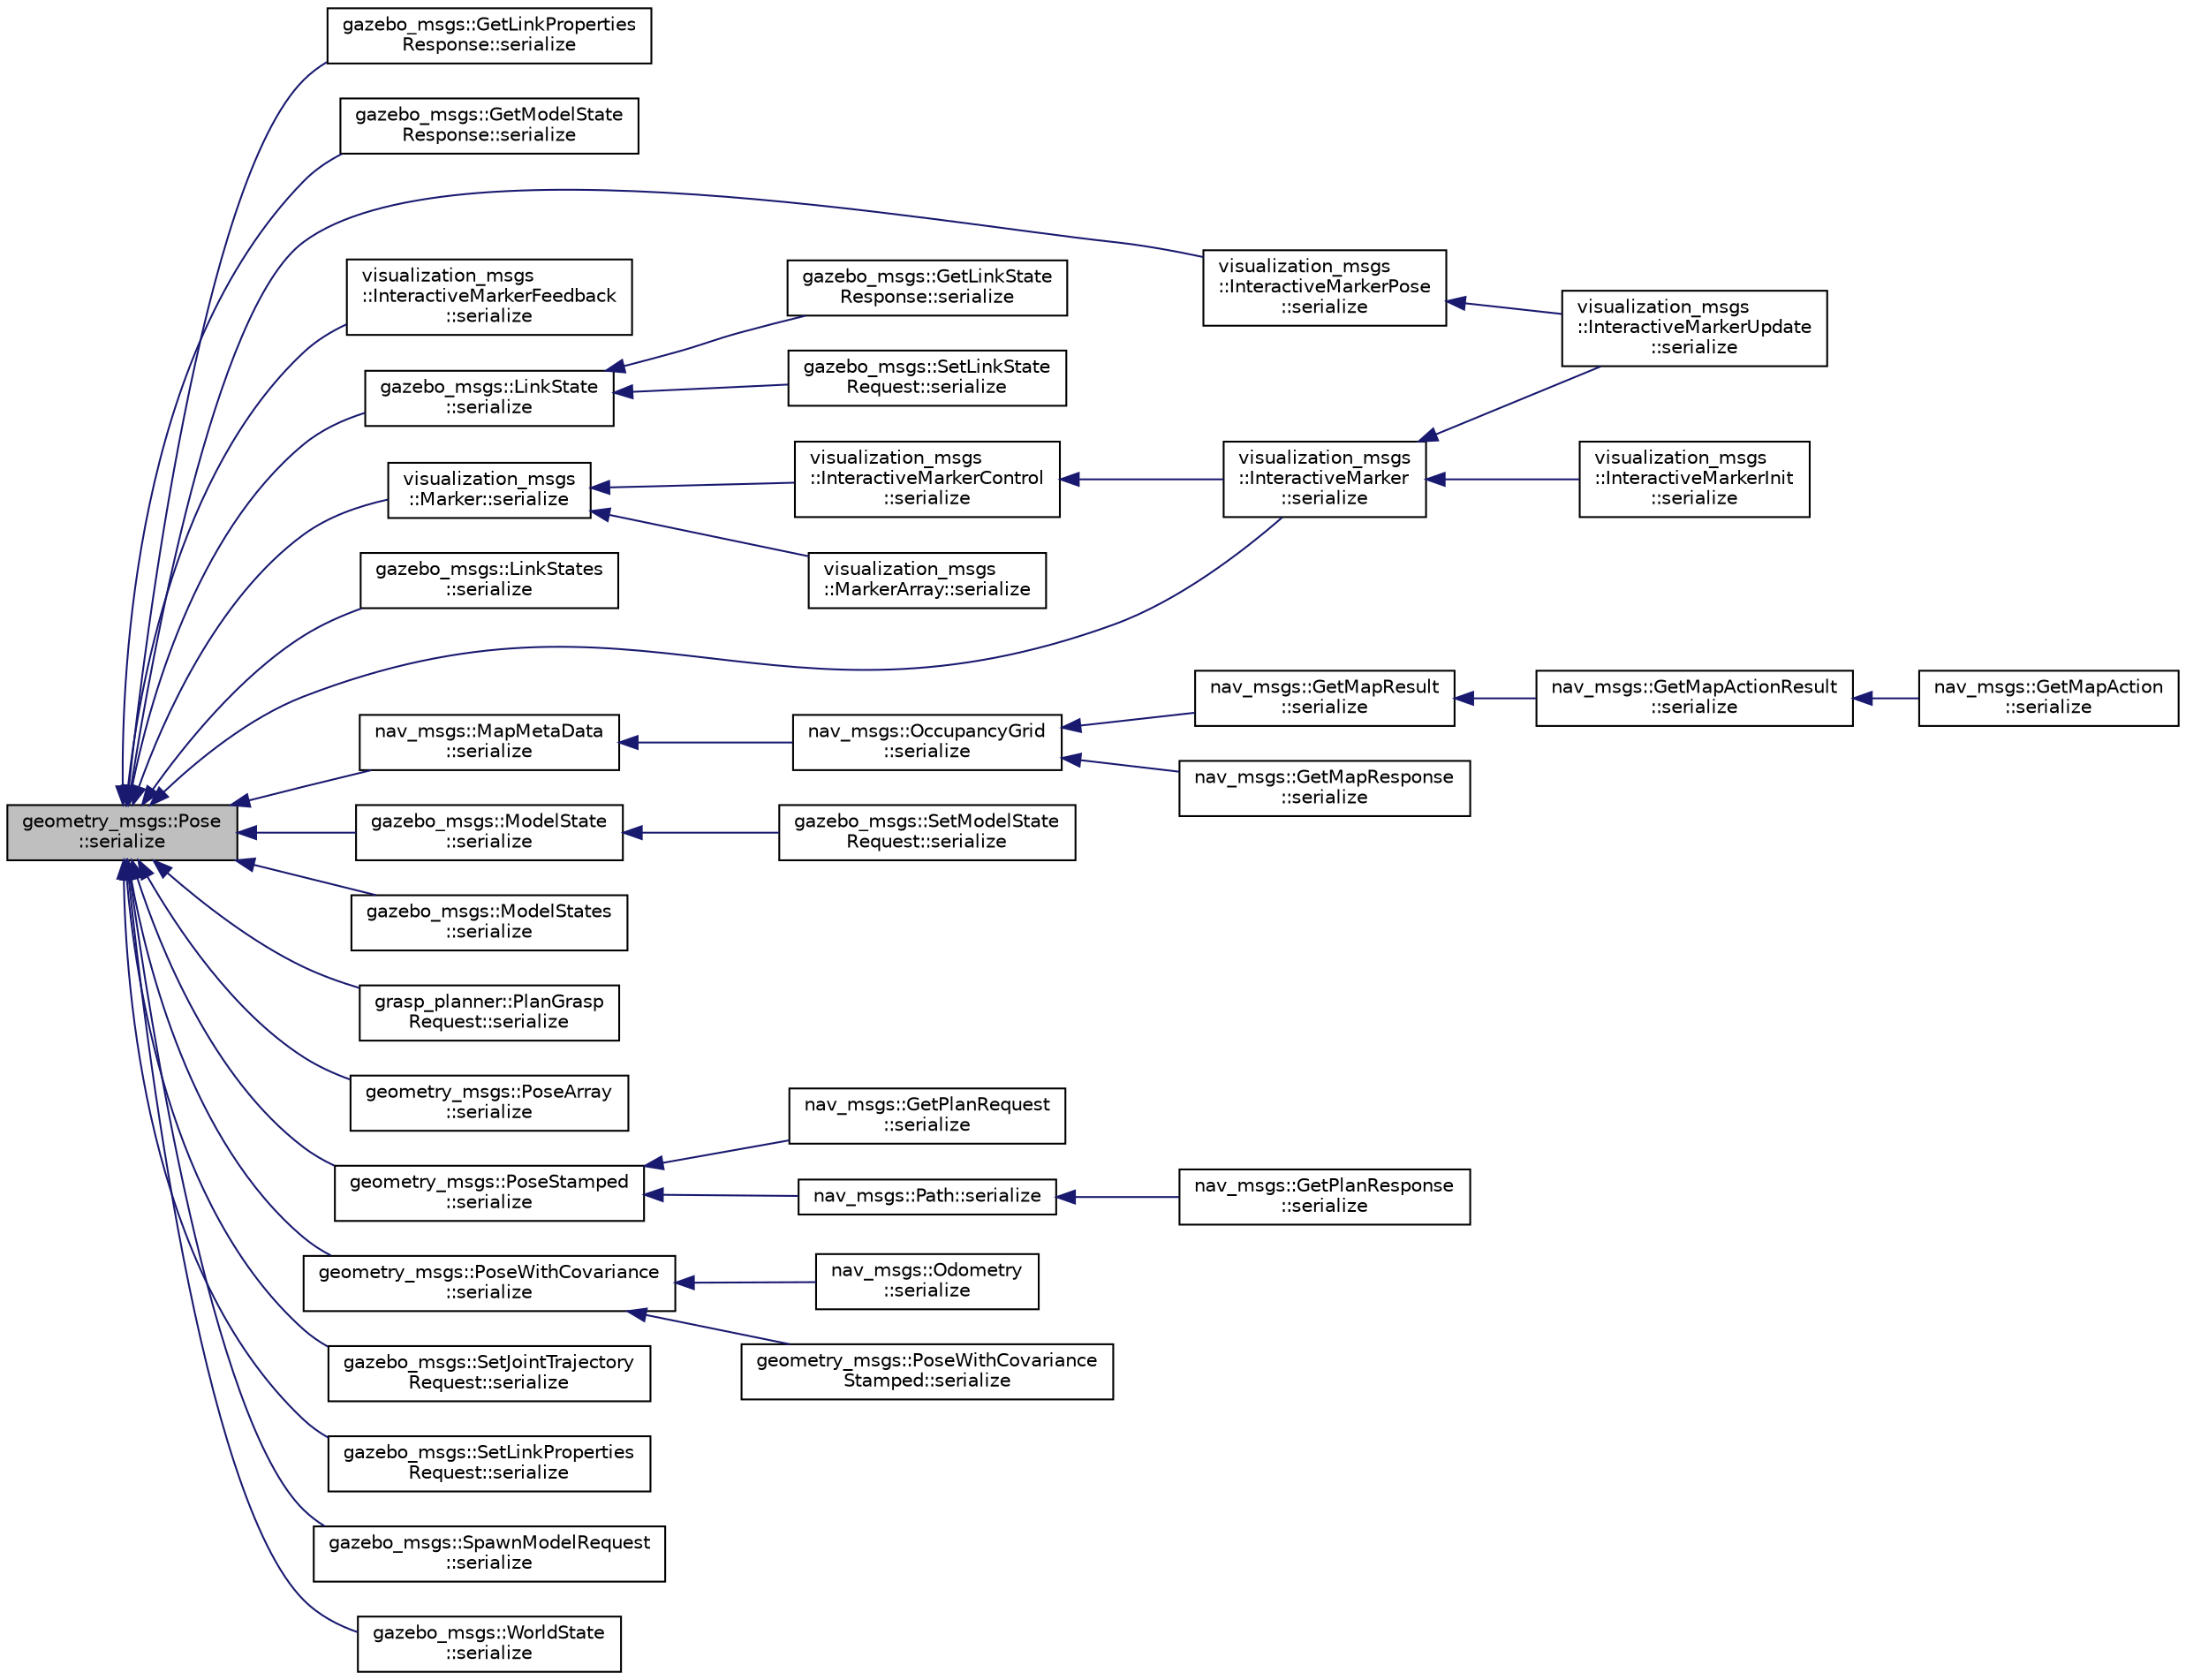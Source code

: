 digraph "geometry_msgs::Pose::serialize"
{
  edge [fontname="Helvetica",fontsize="10",labelfontname="Helvetica",labelfontsize="10"];
  node [fontname="Helvetica",fontsize="10",shape=record];
  rankdir="LR";
  Node1 [label="geometry_msgs::Pose\l::serialize",height=0.2,width=0.4,color="black", fillcolor="grey75", style="filled" fontcolor="black"];
  Node1 -> Node2 [dir="back",color="midnightblue",fontsize="10",style="solid",fontname="Helvetica"];
  Node2 [label="gazebo_msgs::GetLinkProperties\lResponse::serialize",height=0.2,width=0.4,color="black", fillcolor="white", style="filled",URL="$classgazebo__msgs_1_1_get_link_properties_response.html#adc6fa5ad9be85ce26d294bd7d2f5bef1"];
  Node1 -> Node3 [dir="back",color="midnightblue",fontsize="10",style="solid",fontname="Helvetica"];
  Node3 [label="gazebo_msgs::GetModelState\lResponse::serialize",height=0.2,width=0.4,color="black", fillcolor="white", style="filled",URL="$classgazebo__msgs_1_1_get_model_state_response.html#adecda3e43fd03a9cf2ed6e53a4e4823f"];
  Node1 -> Node4 [dir="back",color="midnightblue",fontsize="10",style="solid",fontname="Helvetica"];
  Node4 [label="visualization_msgs\l::InteractiveMarker\l::serialize",height=0.2,width=0.4,color="black", fillcolor="white", style="filled",URL="$classvisualization__msgs_1_1_interactive_marker.html#a4a9c12c8b833b36acb06f7fc8966ea07"];
  Node4 -> Node5 [dir="back",color="midnightblue",fontsize="10",style="solid",fontname="Helvetica"];
  Node5 [label="visualization_msgs\l::InteractiveMarkerInit\l::serialize",height=0.2,width=0.4,color="black", fillcolor="white", style="filled",URL="$classvisualization__msgs_1_1_interactive_marker_init.html#a10f8a90ceead7129fed8b030561f6d62"];
  Node4 -> Node6 [dir="back",color="midnightblue",fontsize="10",style="solid",fontname="Helvetica"];
  Node6 [label="visualization_msgs\l::InteractiveMarkerUpdate\l::serialize",height=0.2,width=0.4,color="black", fillcolor="white", style="filled",URL="$classvisualization__msgs_1_1_interactive_marker_update.html#a66eb6edf924a5c22a67d43a892e0a874"];
  Node1 -> Node7 [dir="back",color="midnightblue",fontsize="10",style="solid",fontname="Helvetica"];
  Node7 [label="visualization_msgs\l::InteractiveMarkerFeedback\l::serialize",height=0.2,width=0.4,color="black", fillcolor="white", style="filled",URL="$classvisualization__msgs_1_1_interactive_marker_feedback.html#a8d1c5400b9e954edf3dc2c3acd18445f"];
  Node1 -> Node8 [dir="back",color="midnightblue",fontsize="10",style="solid",fontname="Helvetica"];
  Node8 [label="visualization_msgs\l::InteractiveMarkerPose\l::serialize",height=0.2,width=0.4,color="black", fillcolor="white", style="filled",URL="$classvisualization__msgs_1_1_interactive_marker_pose.html#a45218981e46a950c62730a8c74e13850"];
  Node8 -> Node6 [dir="back",color="midnightblue",fontsize="10",style="solid",fontname="Helvetica"];
  Node1 -> Node9 [dir="back",color="midnightblue",fontsize="10",style="solid",fontname="Helvetica"];
  Node9 [label="gazebo_msgs::LinkState\l::serialize",height=0.2,width=0.4,color="black", fillcolor="white", style="filled",URL="$classgazebo__msgs_1_1_link_state.html#a4b49828457d29c7b4dfcb0cb934087a1"];
  Node9 -> Node10 [dir="back",color="midnightblue",fontsize="10",style="solid",fontname="Helvetica"];
  Node10 [label="gazebo_msgs::GetLinkState\lResponse::serialize",height=0.2,width=0.4,color="black", fillcolor="white", style="filled",URL="$classgazebo__msgs_1_1_get_link_state_response.html#ad171e68bf9b115bd8cc8a6f8563b272b"];
  Node9 -> Node11 [dir="back",color="midnightblue",fontsize="10",style="solid",fontname="Helvetica"];
  Node11 [label="gazebo_msgs::SetLinkState\lRequest::serialize",height=0.2,width=0.4,color="black", fillcolor="white", style="filled",URL="$classgazebo__msgs_1_1_set_link_state_request.html#a661df78bb0080bd8b17fe5f206f522fe"];
  Node1 -> Node12 [dir="back",color="midnightblue",fontsize="10",style="solid",fontname="Helvetica"];
  Node12 [label="gazebo_msgs::LinkStates\l::serialize",height=0.2,width=0.4,color="black", fillcolor="white", style="filled",URL="$classgazebo__msgs_1_1_link_states.html#a90b009133b549e9ce9cf79df20976eed"];
  Node1 -> Node13 [dir="back",color="midnightblue",fontsize="10",style="solid",fontname="Helvetica"];
  Node13 [label="nav_msgs::MapMetaData\l::serialize",height=0.2,width=0.4,color="black", fillcolor="white", style="filled",URL="$classnav__msgs_1_1_map_meta_data.html#afc61f1b02486586b588bd9e20f3d20d4"];
  Node13 -> Node14 [dir="back",color="midnightblue",fontsize="10",style="solid",fontname="Helvetica"];
  Node14 [label="nav_msgs::OccupancyGrid\l::serialize",height=0.2,width=0.4,color="black", fillcolor="white", style="filled",URL="$classnav__msgs_1_1_occupancy_grid.html#a04e853f4172d006b3bacd4f37ad44ea3"];
  Node14 -> Node15 [dir="back",color="midnightblue",fontsize="10",style="solid",fontname="Helvetica"];
  Node15 [label="nav_msgs::GetMapResponse\l::serialize",height=0.2,width=0.4,color="black", fillcolor="white", style="filled",URL="$classnav__msgs_1_1_get_map_response.html#a8af5fd3aff6968ca0a7b36844dc6b780"];
  Node14 -> Node16 [dir="back",color="midnightblue",fontsize="10",style="solid",fontname="Helvetica"];
  Node16 [label="nav_msgs::GetMapResult\l::serialize",height=0.2,width=0.4,color="black", fillcolor="white", style="filled",URL="$classnav__msgs_1_1_get_map_result.html#a45d5671c163ec58cd0e73f42bdaff64b"];
  Node16 -> Node17 [dir="back",color="midnightblue",fontsize="10",style="solid",fontname="Helvetica"];
  Node17 [label="nav_msgs::GetMapActionResult\l::serialize",height=0.2,width=0.4,color="black", fillcolor="white", style="filled",URL="$classnav__msgs_1_1_get_map_action_result.html#a894488d06f9e21a9d97d9dba6f5e55e3"];
  Node17 -> Node18 [dir="back",color="midnightblue",fontsize="10",style="solid",fontname="Helvetica"];
  Node18 [label="nav_msgs::GetMapAction\l::serialize",height=0.2,width=0.4,color="black", fillcolor="white", style="filled",URL="$classnav__msgs_1_1_get_map_action.html#a7498cde713776b8fdcc54fbece0d2a3b"];
  Node1 -> Node19 [dir="back",color="midnightblue",fontsize="10",style="solid",fontname="Helvetica"];
  Node19 [label="visualization_msgs\l::Marker::serialize",height=0.2,width=0.4,color="black", fillcolor="white", style="filled",URL="$classvisualization__msgs_1_1_marker.html#a45a6ab6cb7a163b240bdff8ff937a13f"];
  Node19 -> Node20 [dir="back",color="midnightblue",fontsize="10",style="solid",fontname="Helvetica"];
  Node20 [label="visualization_msgs\l::InteractiveMarkerControl\l::serialize",height=0.2,width=0.4,color="black", fillcolor="white", style="filled",URL="$classvisualization__msgs_1_1_interactive_marker_control.html#ae0551e8cc332a7f0a999966c4154e1e1"];
  Node20 -> Node4 [dir="back",color="midnightblue",fontsize="10",style="solid",fontname="Helvetica"];
  Node19 -> Node21 [dir="back",color="midnightblue",fontsize="10",style="solid",fontname="Helvetica"];
  Node21 [label="visualization_msgs\l::MarkerArray::serialize",height=0.2,width=0.4,color="black", fillcolor="white", style="filled",URL="$classvisualization__msgs_1_1_marker_array.html#ae384695396a9747058da4a1913d05b27"];
  Node1 -> Node22 [dir="back",color="midnightblue",fontsize="10",style="solid",fontname="Helvetica"];
  Node22 [label="gazebo_msgs::ModelState\l::serialize",height=0.2,width=0.4,color="black", fillcolor="white", style="filled",URL="$classgazebo__msgs_1_1_model_state.html#a829e391d8bafff5ac5d352dee85d8583"];
  Node22 -> Node23 [dir="back",color="midnightblue",fontsize="10",style="solid",fontname="Helvetica"];
  Node23 [label="gazebo_msgs::SetModelState\lRequest::serialize",height=0.2,width=0.4,color="black", fillcolor="white", style="filled",URL="$classgazebo__msgs_1_1_set_model_state_request.html#af3531f1e517d58293e2384fe6f919dde"];
  Node1 -> Node24 [dir="back",color="midnightblue",fontsize="10",style="solid",fontname="Helvetica"];
  Node24 [label="gazebo_msgs::ModelStates\l::serialize",height=0.2,width=0.4,color="black", fillcolor="white", style="filled",URL="$classgazebo__msgs_1_1_model_states.html#ad95008cc25081cd1475156fceae14ec1"];
  Node1 -> Node25 [dir="back",color="midnightblue",fontsize="10",style="solid",fontname="Helvetica"];
  Node25 [label="grasp_planner::PlanGrasp\lRequest::serialize",height=0.2,width=0.4,color="black", fillcolor="white", style="filled",URL="$classgrasp__planner_1_1_plan_grasp_request.html#a67667d0f7b03a606122dc4c678242163"];
  Node1 -> Node26 [dir="back",color="midnightblue",fontsize="10",style="solid",fontname="Helvetica"];
  Node26 [label="geometry_msgs::PoseArray\l::serialize",height=0.2,width=0.4,color="black", fillcolor="white", style="filled",URL="$classgeometry__msgs_1_1_pose_array.html#a61475f067f5e27dbc9cdb896c6ef56f2"];
  Node1 -> Node27 [dir="back",color="midnightblue",fontsize="10",style="solid",fontname="Helvetica"];
  Node27 [label="geometry_msgs::PoseStamped\l::serialize",height=0.2,width=0.4,color="black", fillcolor="white", style="filled",URL="$classgeometry__msgs_1_1_pose_stamped.html#a0af52a8bdd852a18d6c39b104ab1f2d8"];
  Node27 -> Node28 [dir="back",color="midnightblue",fontsize="10",style="solid",fontname="Helvetica"];
  Node28 [label="nav_msgs::GetPlanRequest\l::serialize",height=0.2,width=0.4,color="black", fillcolor="white", style="filled",URL="$classnav__msgs_1_1_get_plan_request.html#a49c31a4d0e46fd9d58ab4650c0e3c869"];
  Node27 -> Node29 [dir="back",color="midnightblue",fontsize="10",style="solid",fontname="Helvetica"];
  Node29 [label="nav_msgs::Path::serialize",height=0.2,width=0.4,color="black", fillcolor="white", style="filled",URL="$classnav__msgs_1_1_path.html#a188ce73815c9f2458aa1c4a598babb08"];
  Node29 -> Node30 [dir="back",color="midnightblue",fontsize="10",style="solid",fontname="Helvetica"];
  Node30 [label="nav_msgs::GetPlanResponse\l::serialize",height=0.2,width=0.4,color="black", fillcolor="white", style="filled",URL="$classnav__msgs_1_1_get_plan_response.html#af0b8af8911f7f6b68318cf7f6f600ccc"];
  Node1 -> Node31 [dir="back",color="midnightblue",fontsize="10",style="solid",fontname="Helvetica"];
  Node31 [label="geometry_msgs::PoseWithCovariance\l::serialize",height=0.2,width=0.4,color="black", fillcolor="white", style="filled",URL="$classgeometry__msgs_1_1_pose_with_covariance.html#a1c26ee24661f201474f43096a8eca25b"];
  Node31 -> Node32 [dir="back",color="midnightblue",fontsize="10",style="solid",fontname="Helvetica"];
  Node32 [label="nav_msgs::Odometry\l::serialize",height=0.2,width=0.4,color="black", fillcolor="white", style="filled",URL="$classnav__msgs_1_1_odometry.html#a4ce6cfcb047b727c731ecfb244b8df81"];
  Node31 -> Node33 [dir="back",color="midnightblue",fontsize="10",style="solid",fontname="Helvetica"];
  Node33 [label="geometry_msgs::PoseWithCovariance\lStamped::serialize",height=0.2,width=0.4,color="black", fillcolor="white", style="filled",URL="$classgeometry__msgs_1_1_pose_with_covariance_stamped.html#a2d534d79f5fb46b5497124f82048391f"];
  Node1 -> Node34 [dir="back",color="midnightblue",fontsize="10",style="solid",fontname="Helvetica"];
  Node34 [label="gazebo_msgs::SetJointTrajectory\lRequest::serialize",height=0.2,width=0.4,color="black", fillcolor="white", style="filled",URL="$classgazebo__msgs_1_1_set_joint_trajectory_request.html#af3a4b0b6c70b0806ecbc2d86083d22ce"];
  Node1 -> Node35 [dir="back",color="midnightblue",fontsize="10",style="solid",fontname="Helvetica"];
  Node35 [label="gazebo_msgs::SetLinkProperties\lRequest::serialize",height=0.2,width=0.4,color="black", fillcolor="white", style="filled",URL="$classgazebo__msgs_1_1_set_link_properties_request.html#a21e595e262bbd9679b9a4ece5c1dfb88"];
  Node1 -> Node36 [dir="back",color="midnightblue",fontsize="10",style="solid",fontname="Helvetica"];
  Node36 [label="gazebo_msgs::SpawnModelRequest\l::serialize",height=0.2,width=0.4,color="black", fillcolor="white", style="filled",URL="$classgazebo__msgs_1_1_spawn_model_request.html#a552274fd674e23acd734ac06055bdbdd"];
  Node1 -> Node37 [dir="back",color="midnightblue",fontsize="10",style="solid",fontname="Helvetica"];
  Node37 [label="gazebo_msgs::WorldState\l::serialize",height=0.2,width=0.4,color="black", fillcolor="white", style="filled",URL="$classgazebo__msgs_1_1_world_state.html#a9068559088deb85a987b5ae6b5c18f3a"];
}
